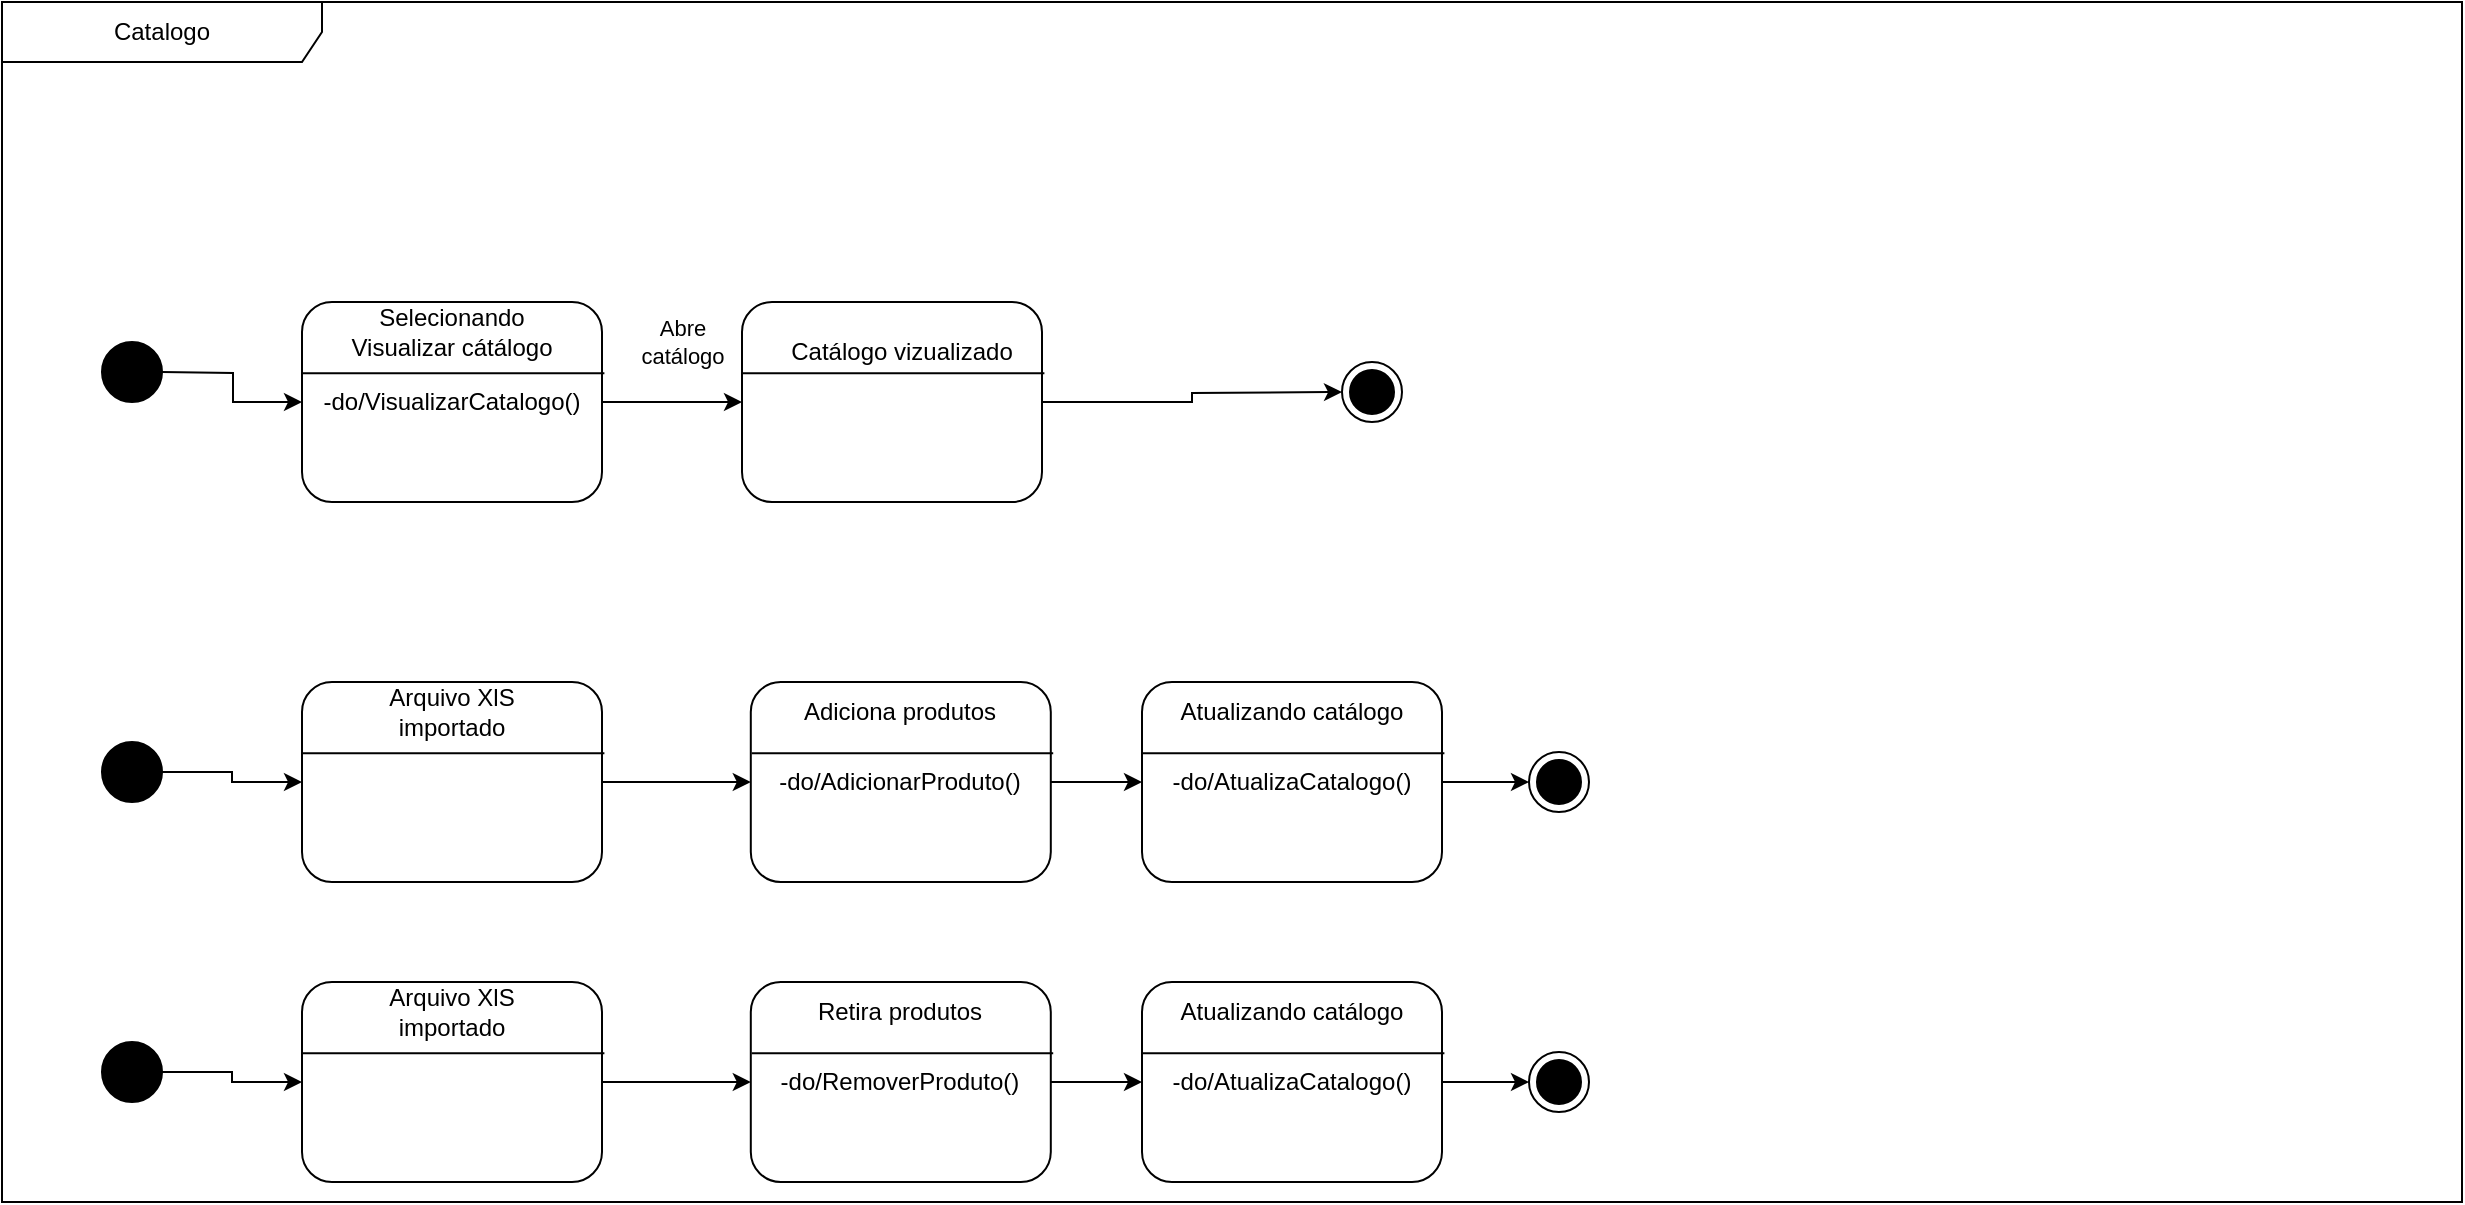 <mxfile version="22.0.4" type="device">
  <diagram name="Página-1" id="V7zE3YAzQfE6G1zLik0T">
    <mxGraphModel dx="2261" dy="4289" grid="1" gridSize="10" guides="1" tooltips="1" connect="1" arrows="1" fold="1" page="1" pageScale="1" pageWidth="827" pageHeight="1169" math="0" shadow="0">
      <root>
        <mxCell id="0" />
        <mxCell id="1" parent="0" />
        <mxCell id="ZGSR7mLBQb4GFYAz1kei-1" value="Catalogo" style="shape=umlFrame;whiteSpace=wrap;html=1;pointerEvents=0;recursiveResize=0;container=1;collapsible=0;width=160;" vertex="1" parent="1">
          <mxGeometry x="-380" y="-2380" width="1230" height="600" as="geometry" />
        </mxCell>
        <mxCell id="ZGSR7mLBQb4GFYAz1kei-30" value="Abre &lt;br&gt;catálogo" style="edgeStyle=orthogonalEdgeStyle;rounded=0;orthogonalLoop=1;jettySize=auto;html=1;exitX=1;exitY=0.5;exitDx=0;exitDy=0;entryX=0;entryY=0.5;entryDx=0;entryDy=0;" edge="1" parent="ZGSR7mLBQb4GFYAz1kei-1" source="ZGSR7mLBQb4GFYAz1kei-3" target="ZGSR7mLBQb4GFYAz1kei-25">
          <mxGeometry x="0.143" y="30" relative="1" as="geometry">
            <mxPoint as="offset" />
          </mxGeometry>
        </mxCell>
        <mxCell id="ZGSR7mLBQb4GFYAz1kei-3" value="-do/VisualizarCatalogo()" style="rounded=1;whiteSpace=wrap;html=1;" vertex="1" parent="ZGSR7mLBQb4GFYAz1kei-1">
          <mxGeometry x="150" y="150" width="150" height="100" as="geometry" />
        </mxCell>
        <mxCell id="ZGSR7mLBQb4GFYAz1kei-4" value="" style="endArrow=none;html=1;rounded=0;exitX=0.003;exitY=0.356;exitDx=0;exitDy=0;exitPerimeter=0;entryX=1.008;entryY=0.356;entryDx=0;entryDy=0;entryPerimeter=0;" edge="1" parent="ZGSR7mLBQb4GFYAz1kei-1" source="ZGSR7mLBQb4GFYAz1kei-3" target="ZGSR7mLBQb4GFYAz1kei-3">
          <mxGeometry width="50" height="50" relative="1" as="geometry">
            <mxPoint x="310" y="240" as="sourcePoint" />
            <mxPoint x="360" y="190" as="targetPoint" />
          </mxGeometry>
        </mxCell>
        <mxCell id="ZGSR7mLBQb4GFYAz1kei-6" style="edgeStyle=orthogonalEdgeStyle;rounded=0;orthogonalLoop=1;jettySize=auto;html=1;exitX=1;exitY=0.5;exitDx=0;exitDy=0;" edge="1" parent="ZGSR7mLBQb4GFYAz1kei-1" target="ZGSR7mLBQb4GFYAz1kei-3">
          <mxGeometry relative="1" as="geometry">
            <mxPoint x="80" y="185" as="sourcePoint" />
          </mxGeometry>
        </mxCell>
        <mxCell id="ZGSR7mLBQb4GFYAz1kei-8" value="Selecionando Visualizar cátálogo" style="text;html=1;strokeColor=none;fillColor=none;align=center;verticalAlign=middle;whiteSpace=wrap;rounded=0;" vertex="1" parent="ZGSR7mLBQb4GFYAz1kei-1">
          <mxGeometry x="170" y="150" width="110" height="30" as="geometry" />
        </mxCell>
        <mxCell id="ZGSR7mLBQb4GFYAz1kei-29" style="edgeStyle=orthogonalEdgeStyle;rounded=0;orthogonalLoop=1;jettySize=auto;html=1;exitX=1;exitY=0.5;exitDx=0;exitDy=0;entryX=0;entryY=0.5;entryDx=0;entryDy=0;" edge="1" parent="ZGSR7mLBQb4GFYAz1kei-1" source="ZGSR7mLBQb4GFYAz1kei-25">
          <mxGeometry relative="1" as="geometry">
            <mxPoint x="670" y="195" as="targetPoint" />
          </mxGeometry>
        </mxCell>
        <mxCell id="ZGSR7mLBQb4GFYAz1kei-25" value="" style="rounded=1;whiteSpace=wrap;html=1;" vertex="1" parent="ZGSR7mLBQb4GFYAz1kei-1">
          <mxGeometry x="370" y="150" width="150" height="100" as="geometry" />
        </mxCell>
        <mxCell id="ZGSR7mLBQb4GFYAz1kei-26" value="" style="endArrow=none;html=1;rounded=0;exitX=0.003;exitY=0.356;exitDx=0;exitDy=0;exitPerimeter=0;entryX=1.008;entryY=0.356;entryDx=0;entryDy=0;entryPerimeter=0;" edge="1" parent="ZGSR7mLBQb4GFYAz1kei-1" source="ZGSR7mLBQb4GFYAz1kei-25" target="ZGSR7mLBQb4GFYAz1kei-25">
          <mxGeometry width="50" height="50" relative="1" as="geometry">
            <mxPoint x="530" y="240" as="sourcePoint" />
            <mxPoint x="580" y="190" as="targetPoint" />
          </mxGeometry>
        </mxCell>
        <mxCell id="ZGSR7mLBQb4GFYAz1kei-27" value="Catálogo vizualizado" style="text;html=1;strokeColor=none;fillColor=none;align=center;verticalAlign=middle;whiteSpace=wrap;rounded=0;" vertex="1" parent="ZGSR7mLBQb4GFYAz1kei-1">
          <mxGeometry x="390" y="160" width="120" height="30" as="geometry" />
        </mxCell>
        <mxCell id="ZGSR7mLBQb4GFYAz1kei-32" value="" style="ellipse;fillColor=strokeColor;html=1;" vertex="1" parent="ZGSR7mLBQb4GFYAz1kei-1">
          <mxGeometry x="50" y="170" width="30" height="30" as="geometry" />
        </mxCell>
        <mxCell id="ZGSR7mLBQb4GFYAz1kei-33" value="" style="ellipse;html=1;shape=endState;fillColor=strokeColor;" vertex="1" parent="ZGSR7mLBQb4GFYAz1kei-1">
          <mxGeometry x="670" y="180" width="30" height="30" as="geometry" />
        </mxCell>
        <mxCell id="ZGSR7mLBQb4GFYAz1kei-38" style="edgeStyle=orthogonalEdgeStyle;rounded=0;orthogonalLoop=1;jettySize=auto;html=1;exitX=1;exitY=0.5;exitDx=0;exitDy=0;entryX=0;entryY=0.5;entryDx=0;entryDy=0;" edge="1" parent="ZGSR7mLBQb4GFYAz1kei-1" source="ZGSR7mLBQb4GFYAz1kei-34" target="ZGSR7mLBQb4GFYAz1kei-35">
          <mxGeometry relative="1" as="geometry" />
        </mxCell>
        <mxCell id="ZGSR7mLBQb4GFYAz1kei-34" value="" style="ellipse;fillColor=strokeColor;html=1;" vertex="1" parent="ZGSR7mLBQb4GFYAz1kei-1">
          <mxGeometry x="50" y="370" width="30" height="30" as="geometry" />
        </mxCell>
        <mxCell id="ZGSR7mLBQb4GFYAz1kei-43" style="edgeStyle=orthogonalEdgeStyle;rounded=0;orthogonalLoop=1;jettySize=auto;html=1;exitX=1;exitY=0.5;exitDx=0;exitDy=0;" edge="1" parent="ZGSR7mLBQb4GFYAz1kei-1" source="ZGSR7mLBQb4GFYAz1kei-35" target="ZGSR7mLBQb4GFYAz1kei-39">
          <mxGeometry relative="1" as="geometry" />
        </mxCell>
        <mxCell id="ZGSR7mLBQb4GFYAz1kei-35" value="" style="rounded=1;whiteSpace=wrap;html=1;" vertex="1" parent="ZGSR7mLBQb4GFYAz1kei-1">
          <mxGeometry x="150" y="340" width="150" height="100" as="geometry" />
        </mxCell>
        <mxCell id="ZGSR7mLBQb4GFYAz1kei-36" value="" style="endArrow=none;html=1;rounded=0;exitX=0.003;exitY=0.356;exitDx=0;exitDy=0;exitPerimeter=0;entryX=1.008;entryY=0.356;entryDx=0;entryDy=0;entryPerimeter=0;" edge="1" parent="ZGSR7mLBQb4GFYAz1kei-1" source="ZGSR7mLBQb4GFYAz1kei-35" target="ZGSR7mLBQb4GFYAz1kei-35">
          <mxGeometry width="50" height="50" relative="1" as="geometry">
            <mxPoint x="310" y="430" as="sourcePoint" />
            <mxPoint x="360" y="380" as="targetPoint" />
          </mxGeometry>
        </mxCell>
        <mxCell id="ZGSR7mLBQb4GFYAz1kei-37" value="Arquivo XlS importado" style="text;html=1;strokeColor=none;fillColor=none;align=center;verticalAlign=middle;whiteSpace=wrap;rounded=0;" vertex="1" parent="ZGSR7mLBQb4GFYAz1kei-1">
          <mxGeometry x="165" y="340" width="120" height="30" as="geometry" />
        </mxCell>
        <mxCell id="ZGSR7mLBQb4GFYAz1kei-47" style="edgeStyle=orthogonalEdgeStyle;rounded=0;orthogonalLoop=1;jettySize=auto;html=1;exitX=1;exitY=0.5;exitDx=0;exitDy=0;" edge="1" parent="ZGSR7mLBQb4GFYAz1kei-1" source="ZGSR7mLBQb4GFYAz1kei-39" target="ZGSR7mLBQb4GFYAz1kei-44">
          <mxGeometry relative="1" as="geometry" />
        </mxCell>
        <mxCell id="ZGSR7mLBQb4GFYAz1kei-39" value="-do/AdicionarProduto()" style="rounded=1;whiteSpace=wrap;html=1;" vertex="1" parent="ZGSR7mLBQb4GFYAz1kei-1">
          <mxGeometry x="374.4" y="340" width="150" height="100" as="geometry" />
        </mxCell>
        <mxCell id="ZGSR7mLBQb4GFYAz1kei-40" value="" style="endArrow=none;html=1;rounded=0;exitX=0.003;exitY=0.356;exitDx=0;exitDy=0;exitPerimeter=0;entryX=1.008;entryY=0.356;entryDx=0;entryDy=0;entryPerimeter=0;" edge="1" parent="ZGSR7mLBQb4GFYAz1kei-1" source="ZGSR7mLBQb4GFYAz1kei-39" target="ZGSR7mLBQb4GFYAz1kei-39">
          <mxGeometry width="50" height="50" relative="1" as="geometry">
            <mxPoint x="534.4" y="430" as="sourcePoint" />
            <mxPoint x="584.4" y="380" as="targetPoint" />
          </mxGeometry>
        </mxCell>
        <mxCell id="ZGSR7mLBQb4GFYAz1kei-41" value="Adiciona produtos" style="text;html=1;strokeColor=none;fillColor=none;align=center;verticalAlign=middle;whiteSpace=wrap;rounded=0;" vertex="1" parent="ZGSR7mLBQb4GFYAz1kei-1">
          <mxGeometry x="389.4" y="340" width="120" height="30" as="geometry" />
        </mxCell>
        <mxCell id="ZGSR7mLBQb4GFYAz1kei-49" style="edgeStyle=orthogonalEdgeStyle;rounded=0;orthogonalLoop=1;jettySize=auto;html=1;exitX=1;exitY=0.5;exitDx=0;exitDy=0;entryX=0;entryY=0.5;entryDx=0;entryDy=0;" edge="1" parent="ZGSR7mLBQb4GFYAz1kei-1" source="ZGSR7mLBQb4GFYAz1kei-44" target="ZGSR7mLBQb4GFYAz1kei-48">
          <mxGeometry relative="1" as="geometry" />
        </mxCell>
        <mxCell id="ZGSR7mLBQb4GFYAz1kei-44" value="-do/AtualizaCatalogo()" style="rounded=1;whiteSpace=wrap;html=1;" vertex="1" parent="ZGSR7mLBQb4GFYAz1kei-1">
          <mxGeometry x="570" y="340" width="150" height="100" as="geometry" />
        </mxCell>
        <mxCell id="ZGSR7mLBQb4GFYAz1kei-45" value="" style="endArrow=none;html=1;rounded=0;exitX=0.003;exitY=0.356;exitDx=0;exitDy=0;exitPerimeter=0;entryX=1.008;entryY=0.356;entryDx=0;entryDy=0;entryPerimeter=0;" edge="1" parent="ZGSR7mLBQb4GFYAz1kei-1" source="ZGSR7mLBQb4GFYAz1kei-44" target="ZGSR7mLBQb4GFYAz1kei-44">
          <mxGeometry width="50" height="50" relative="1" as="geometry">
            <mxPoint x="730" y="430" as="sourcePoint" />
            <mxPoint x="780" y="380" as="targetPoint" />
          </mxGeometry>
        </mxCell>
        <mxCell id="ZGSR7mLBQb4GFYAz1kei-46" value="Atualizando catálogo" style="text;html=1;strokeColor=none;fillColor=none;align=center;verticalAlign=middle;whiteSpace=wrap;rounded=0;" vertex="1" parent="ZGSR7mLBQb4GFYAz1kei-1">
          <mxGeometry x="585" y="340" width="120" height="30" as="geometry" />
        </mxCell>
        <mxCell id="ZGSR7mLBQb4GFYAz1kei-48" value="" style="ellipse;html=1;shape=endState;fillColor=strokeColor;" vertex="1" parent="ZGSR7mLBQb4GFYAz1kei-1">
          <mxGeometry x="763.5" y="375" width="30" height="30" as="geometry" />
        </mxCell>
        <mxCell id="ZGSR7mLBQb4GFYAz1kei-51" value="" style="ellipse;fillColor=strokeColor;html=1;" vertex="1" parent="ZGSR7mLBQb4GFYAz1kei-1">
          <mxGeometry x="50" y="520" width="30" height="30" as="geometry" />
        </mxCell>
        <mxCell id="ZGSR7mLBQb4GFYAz1kei-53" value="" style="rounded=1;whiteSpace=wrap;html=1;" vertex="1" parent="ZGSR7mLBQb4GFYAz1kei-1">
          <mxGeometry x="150" y="490" width="150" height="100" as="geometry" />
        </mxCell>
        <mxCell id="ZGSR7mLBQb4GFYAz1kei-50" style="edgeStyle=orthogonalEdgeStyle;rounded=0;orthogonalLoop=1;jettySize=auto;html=1;exitX=1;exitY=0.5;exitDx=0;exitDy=0;entryX=0;entryY=0.5;entryDx=0;entryDy=0;" edge="1" parent="ZGSR7mLBQb4GFYAz1kei-1" source="ZGSR7mLBQb4GFYAz1kei-51" target="ZGSR7mLBQb4GFYAz1kei-53">
          <mxGeometry relative="1" as="geometry" />
        </mxCell>
        <mxCell id="ZGSR7mLBQb4GFYAz1kei-54" value="" style="endArrow=none;html=1;rounded=0;exitX=0.003;exitY=0.356;exitDx=0;exitDy=0;exitPerimeter=0;entryX=1.008;entryY=0.356;entryDx=0;entryDy=0;entryPerimeter=0;" edge="1" parent="ZGSR7mLBQb4GFYAz1kei-1" source="ZGSR7mLBQb4GFYAz1kei-53" target="ZGSR7mLBQb4GFYAz1kei-53">
          <mxGeometry width="50" height="50" relative="1" as="geometry">
            <mxPoint x="310" y="580" as="sourcePoint" />
            <mxPoint x="360" y="530" as="targetPoint" />
          </mxGeometry>
        </mxCell>
        <mxCell id="ZGSR7mLBQb4GFYAz1kei-55" value="Arquivo XlS importado" style="text;html=1;strokeColor=none;fillColor=none;align=center;verticalAlign=middle;whiteSpace=wrap;rounded=0;" vertex="1" parent="ZGSR7mLBQb4GFYAz1kei-1">
          <mxGeometry x="165" y="490" width="120" height="30" as="geometry" />
        </mxCell>
        <mxCell id="ZGSR7mLBQb4GFYAz1kei-57" value="-do/RemoverProduto()" style="rounded=1;whiteSpace=wrap;html=1;" vertex="1" parent="ZGSR7mLBQb4GFYAz1kei-1">
          <mxGeometry x="374.4" y="490" width="150" height="100" as="geometry" />
        </mxCell>
        <mxCell id="ZGSR7mLBQb4GFYAz1kei-52" style="edgeStyle=orthogonalEdgeStyle;rounded=0;orthogonalLoop=1;jettySize=auto;html=1;exitX=1;exitY=0.5;exitDx=0;exitDy=0;" edge="1" parent="ZGSR7mLBQb4GFYAz1kei-1" source="ZGSR7mLBQb4GFYAz1kei-53" target="ZGSR7mLBQb4GFYAz1kei-57">
          <mxGeometry relative="1" as="geometry" />
        </mxCell>
        <mxCell id="ZGSR7mLBQb4GFYAz1kei-58" value="" style="endArrow=none;html=1;rounded=0;exitX=0.003;exitY=0.356;exitDx=0;exitDy=0;exitPerimeter=0;entryX=1.008;entryY=0.356;entryDx=0;entryDy=0;entryPerimeter=0;" edge="1" parent="ZGSR7mLBQb4GFYAz1kei-1" source="ZGSR7mLBQb4GFYAz1kei-57" target="ZGSR7mLBQb4GFYAz1kei-57">
          <mxGeometry width="50" height="50" relative="1" as="geometry">
            <mxPoint x="534.4" y="580" as="sourcePoint" />
            <mxPoint x="584.4" y="530" as="targetPoint" />
          </mxGeometry>
        </mxCell>
        <mxCell id="ZGSR7mLBQb4GFYAz1kei-59" value="Retira produtos" style="text;html=1;strokeColor=none;fillColor=none;align=center;verticalAlign=middle;whiteSpace=wrap;rounded=0;" vertex="1" parent="ZGSR7mLBQb4GFYAz1kei-1">
          <mxGeometry x="389.4" y="490" width="120" height="30" as="geometry" />
        </mxCell>
        <mxCell id="ZGSR7mLBQb4GFYAz1kei-61" value="-do/AtualizaCatalogo()" style="rounded=1;whiteSpace=wrap;html=1;" vertex="1" parent="ZGSR7mLBQb4GFYAz1kei-1">
          <mxGeometry x="570" y="490" width="150" height="100" as="geometry" />
        </mxCell>
        <mxCell id="ZGSR7mLBQb4GFYAz1kei-56" style="edgeStyle=orthogonalEdgeStyle;rounded=0;orthogonalLoop=1;jettySize=auto;html=1;exitX=1;exitY=0.5;exitDx=0;exitDy=0;" edge="1" parent="ZGSR7mLBQb4GFYAz1kei-1" source="ZGSR7mLBQb4GFYAz1kei-57" target="ZGSR7mLBQb4GFYAz1kei-61">
          <mxGeometry relative="1" as="geometry" />
        </mxCell>
        <mxCell id="ZGSR7mLBQb4GFYAz1kei-62" value="" style="endArrow=none;html=1;rounded=0;exitX=0.003;exitY=0.356;exitDx=0;exitDy=0;exitPerimeter=0;entryX=1.008;entryY=0.356;entryDx=0;entryDy=0;entryPerimeter=0;" edge="1" parent="ZGSR7mLBQb4GFYAz1kei-1" source="ZGSR7mLBQb4GFYAz1kei-61" target="ZGSR7mLBQb4GFYAz1kei-61">
          <mxGeometry width="50" height="50" relative="1" as="geometry">
            <mxPoint x="730" y="580" as="sourcePoint" />
            <mxPoint x="780" y="530" as="targetPoint" />
          </mxGeometry>
        </mxCell>
        <mxCell id="ZGSR7mLBQb4GFYAz1kei-63" value="Atualizando catálogo" style="text;html=1;strokeColor=none;fillColor=none;align=center;verticalAlign=middle;whiteSpace=wrap;rounded=0;" vertex="1" parent="ZGSR7mLBQb4GFYAz1kei-1">
          <mxGeometry x="585" y="490" width="120" height="30" as="geometry" />
        </mxCell>
        <mxCell id="ZGSR7mLBQb4GFYAz1kei-64" value="" style="ellipse;html=1;shape=endState;fillColor=strokeColor;" vertex="1" parent="ZGSR7mLBQb4GFYAz1kei-1">
          <mxGeometry x="763.5" y="525" width="30" height="30" as="geometry" />
        </mxCell>
        <mxCell id="ZGSR7mLBQb4GFYAz1kei-60" style="edgeStyle=orthogonalEdgeStyle;rounded=0;orthogonalLoop=1;jettySize=auto;html=1;exitX=1;exitY=0.5;exitDx=0;exitDy=0;entryX=0;entryY=0.5;entryDx=0;entryDy=0;" edge="1" parent="ZGSR7mLBQb4GFYAz1kei-1" source="ZGSR7mLBQb4GFYAz1kei-61" target="ZGSR7mLBQb4GFYAz1kei-64">
          <mxGeometry relative="1" as="geometry" />
        </mxCell>
      </root>
    </mxGraphModel>
  </diagram>
</mxfile>
